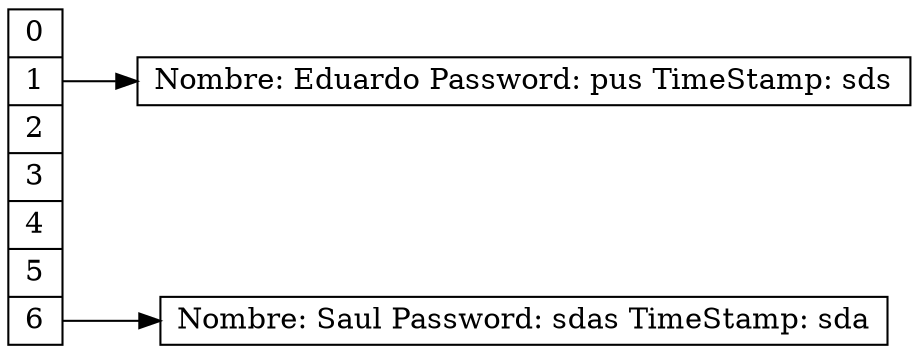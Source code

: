 digraph G{ rankdir=LR;
node [shape= record, width=.1,height=.1];
nodeTable [label = " 
<f0> 0 | 
<f1> 1 | 
<f2> 2 | 
<f3> 3 | 
<f4> 4 | 
<f5> 5 | 
<f6> 6"];
nodoEduardo [label= "Nombre: Eduardo Password: pus TimeStamp: sds"];
"nodeTable":f1 -> nodoEduardo
nodoSaul [label= "Nombre: Saul Password: sdas TimeStamp: sda"];
"nodeTable":f6 -> nodoSaul
}
